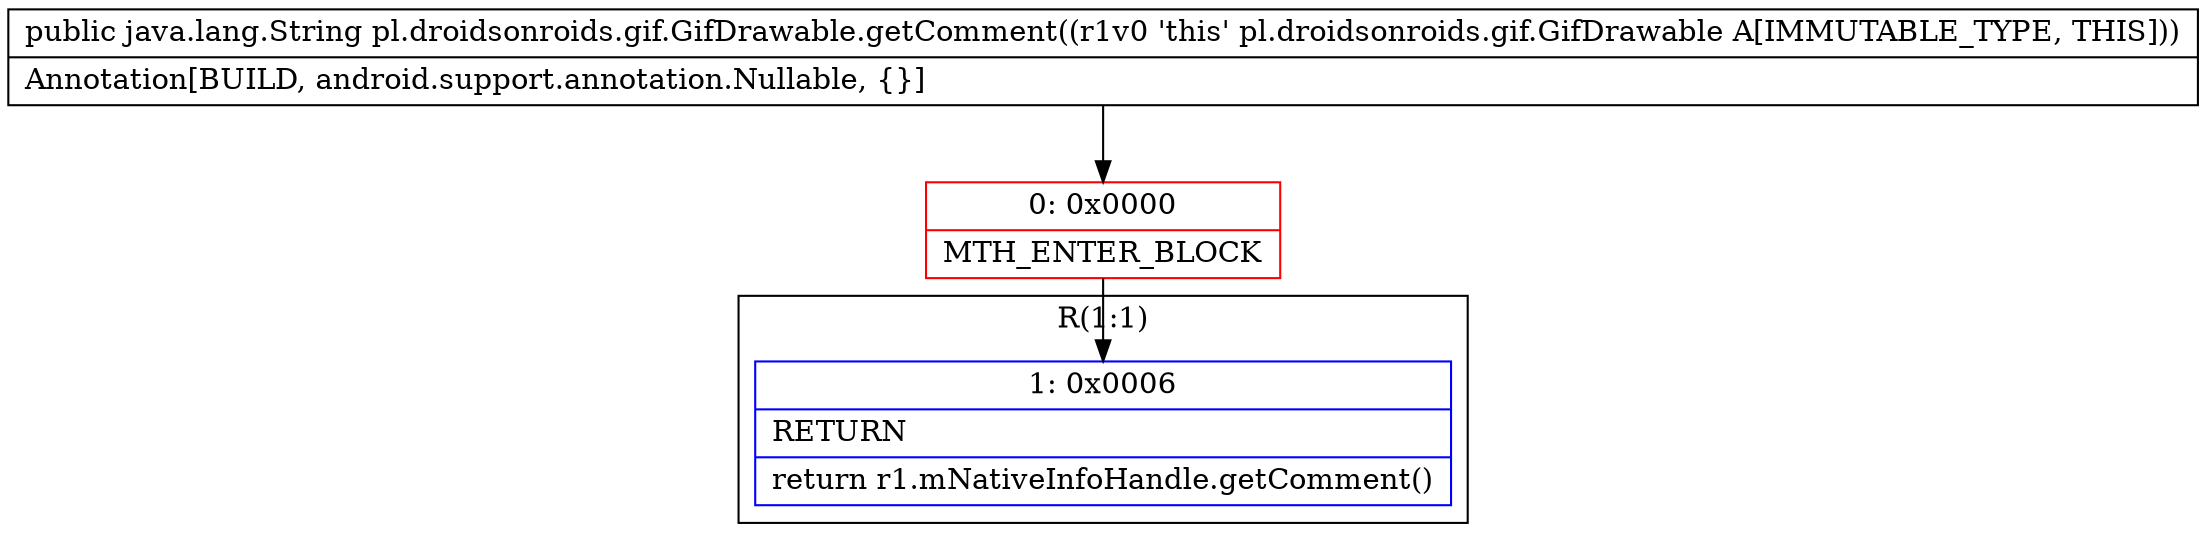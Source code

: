 digraph "CFG forpl.droidsonroids.gif.GifDrawable.getComment()Ljava\/lang\/String;" {
subgraph cluster_Region_914079386 {
label = "R(1:1)";
node [shape=record,color=blue];
Node_1 [shape=record,label="{1\:\ 0x0006|RETURN\l|return r1.mNativeInfoHandle.getComment()\l}"];
}
Node_0 [shape=record,color=red,label="{0\:\ 0x0000|MTH_ENTER_BLOCK\l}"];
MethodNode[shape=record,label="{public java.lang.String pl.droidsonroids.gif.GifDrawable.getComment((r1v0 'this' pl.droidsonroids.gif.GifDrawable A[IMMUTABLE_TYPE, THIS]))  | Annotation[BUILD, android.support.annotation.Nullable, \{\}]\l}"];
MethodNode -> Node_0;
Node_0 -> Node_1;
}

